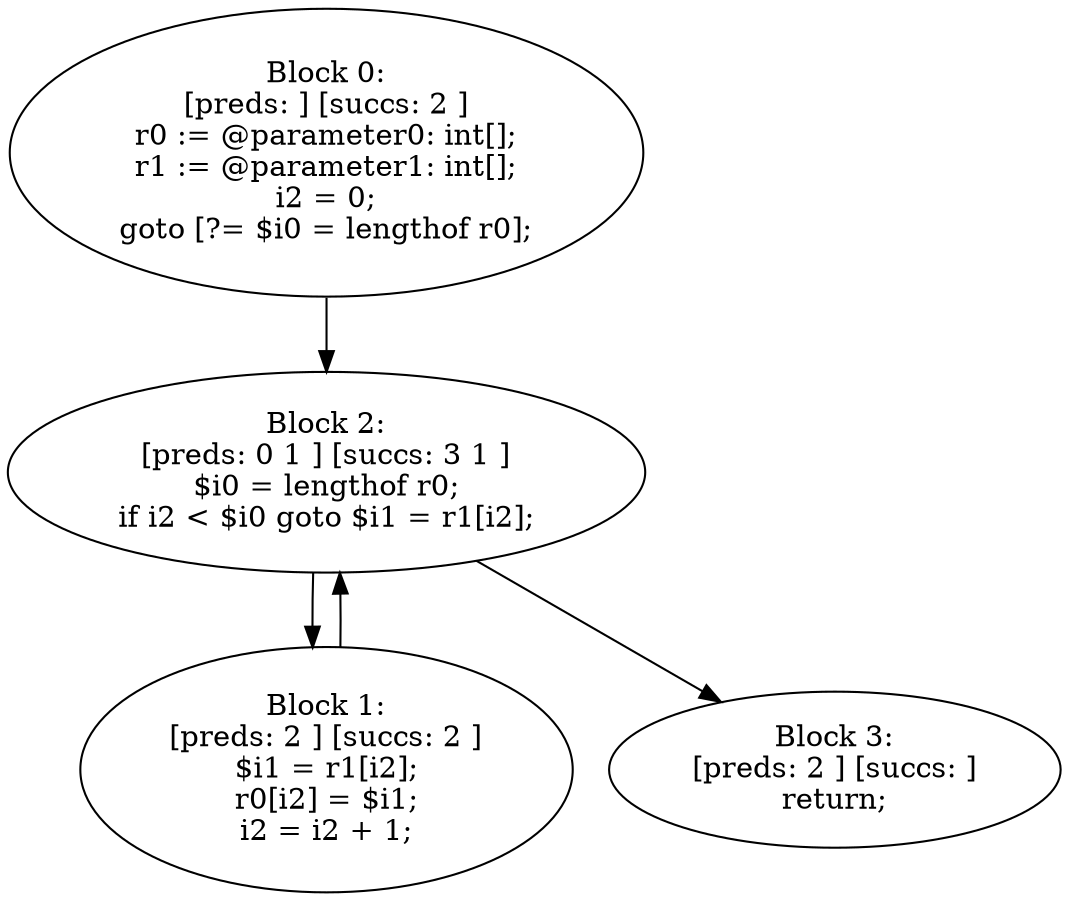 digraph "unitGraph" {
    "Block 0:
[preds: ] [succs: 2 ]
r0 := @parameter0: int[];
r1 := @parameter1: int[];
i2 = 0;
goto [?= $i0 = lengthof r0];
"
    "Block 1:
[preds: 2 ] [succs: 2 ]
$i1 = r1[i2];
r0[i2] = $i1;
i2 = i2 + 1;
"
    "Block 2:
[preds: 0 1 ] [succs: 3 1 ]
$i0 = lengthof r0;
if i2 < $i0 goto $i1 = r1[i2];
"
    "Block 3:
[preds: 2 ] [succs: ]
return;
"
    "Block 0:
[preds: ] [succs: 2 ]
r0 := @parameter0: int[];
r1 := @parameter1: int[];
i2 = 0;
goto [?= $i0 = lengthof r0];
"->"Block 2:
[preds: 0 1 ] [succs: 3 1 ]
$i0 = lengthof r0;
if i2 < $i0 goto $i1 = r1[i2];
";
    "Block 1:
[preds: 2 ] [succs: 2 ]
$i1 = r1[i2];
r0[i2] = $i1;
i2 = i2 + 1;
"->"Block 2:
[preds: 0 1 ] [succs: 3 1 ]
$i0 = lengthof r0;
if i2 < $i0 goto $i1 = r1[i2];
";
    "Block 2:
[preds: 0 1 ] [succs: 3 1 ]
$i0 = lengthof r0;
if i2 < $i0 goto $i1 = r1[i2];
"->"Block 3:
[preds: 2 ] [succs: ]
return;
";
    "Block 2:
[preds: 0 1 ] [succs: 3 1 ]
$i0 = lengthof r0;
if i2 < $i0 goto $i1 = r1[i2];
"->"Block 1:
[preds: 2 ] [succs: 2 ]
$i1 = r1[i2];
r0[i2] = $i1;
i2 = i2 + 1;
";
}

